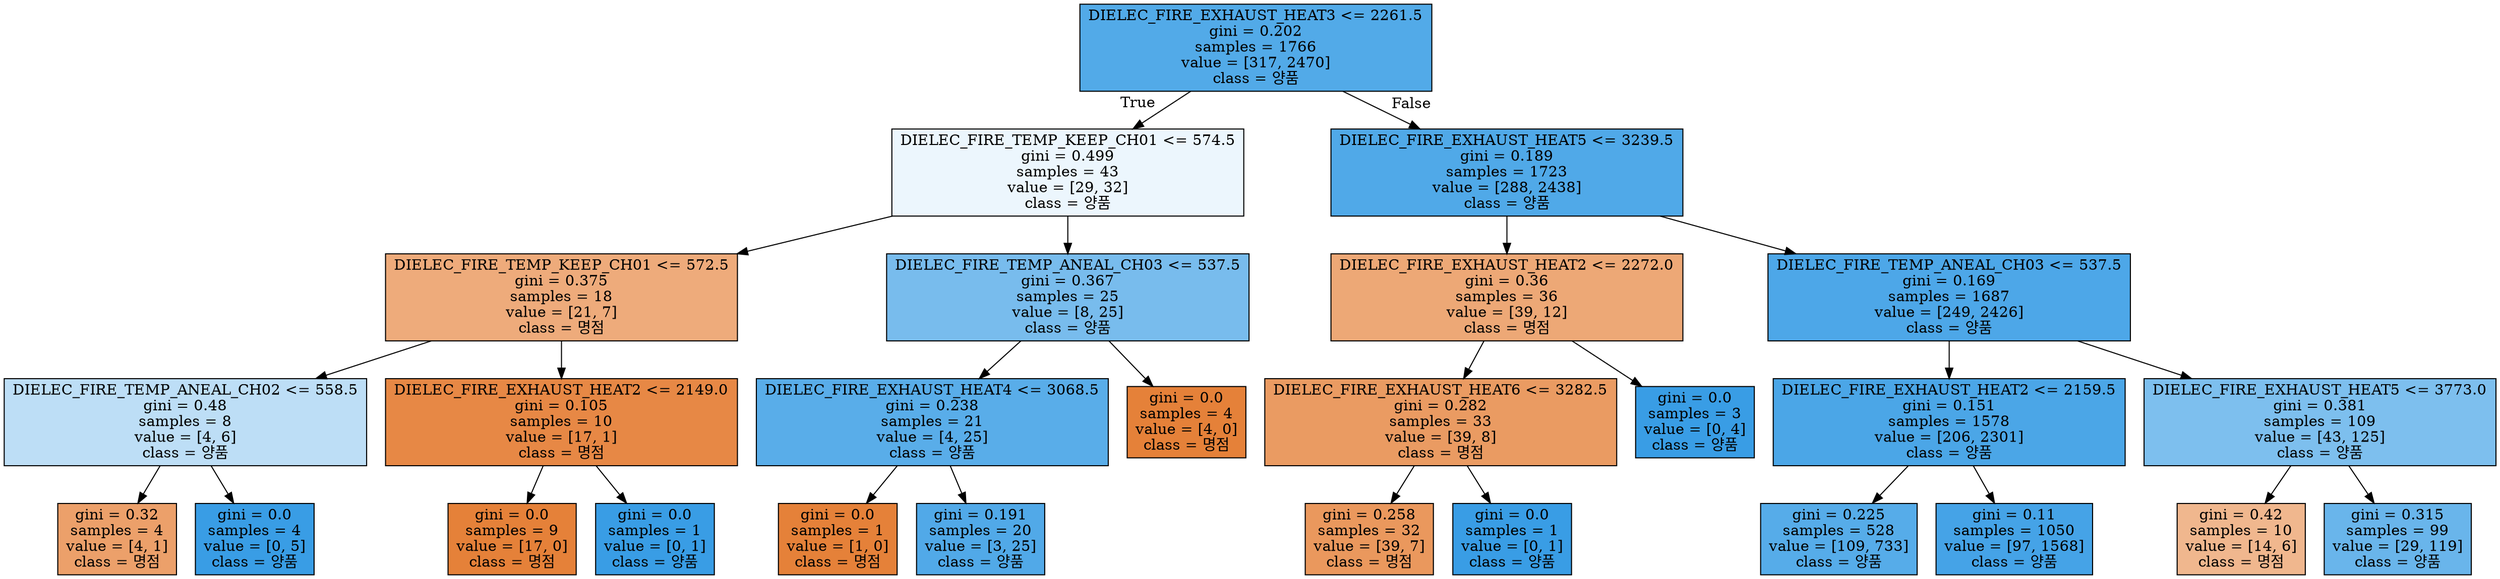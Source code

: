 digraph Tree {
node [shape=box, style="filled", color="black"] ;
0 [label="DIELEC_FIRE_EXHAUST_HEAT3 <= 2261.5\ngini = 0.202\nsamples = 1766\nvalue = [317, 2470]\nclass = 양품", fillcolor="#52aae8"] ;
1 [label="DIELEC_FIRE_TEMP_KEEP_CH01 <= 574.5\ngini = 0.499\nsamples = 43\nvalue = [29, 32]\nclass = 양품", fillcolor="#ecf6fd"] ;
0 -> 1 [labeldistance=2.5, labelangle=45, headlabel="True"] ;
2 [label="DIELEC_FIRE_TEMP_KEEP_CH01 <= 572.5\ngini = 0.375\nsamples = 18\nvalue = [21, 7]\nclass = 명점", fillcolor="#eeab7b"] ;
1 -> 2 ;
3 [label="DIELEC_FIRE_TEMP_ANEAL_CH02 <= 558.5\ngini = 0.48\nsamples = 8\nvalue = [4, 6]\nclass = 양품", fillcolor="#bddef6"] ;
2 -> 3 ;
4 [label="gini = 0.32\nsamples = 4\nvalue = [4, 1]\nclass = 명점", fillcolor="#eca06a"] ;
3 -> 4 ;
5 [label="gini = 0.0\nsamples = 4\nvalue = [0, 5]\nclass = 양품", fillcolor="#399de5"] ;
3 -> 5 ;
6 [label="DIELEC_FIRE_EXHAUST_HEAT2 <= 2149.0\ngini = 0.105\nsamples = 10\nvalue = [17, 1]\nclass = 명점", fillcolor="#e78845"] ;
2 -> 6 ;
7 [label="gini = 0.0\nsamples = 9\nvalue = [17, 0]\nclass = 명점", fillcolor="#e58139"] ;
6 -> 7 ;
8 [label="gini = 0.0\nsamples = 1\nvalue = [0, 1]\nclass = 양품", fillcolor="#399de5"] ;
6 -> 8 ;
9 [label="DIELEC_FIRE_TEMP_ANEAL_CH03 <= 537.5\ngini = 0.367\nsamples = 25\nvalue = [8, 25]\nclass = 양품", fillcolor="#78bced"] ;
1 -> 9 ;
10 [label="DIELEC_FIRE_EXHAUST_HEAT4 <= 3068.5\ngini = 0.238\nsamples = 21\nvalue = [4, 25]\nclass = 양품", fillcolor="#59ade9"] ;
9 -> 10 ;
11 [label="gini = 0.0\nsamples = 1\nvalue = [1, 0]\nclass = 명점", fillcolor="#e58139"] ;
10 -> 11 ;
12 [label="gini = 0.191\nsamples = 20\nvalue = [3, 25]\nclass = 양품", fillcolor="#51a9e8"] ;
10 -> 12 ;
13 [label="gini = 0.0\nsamples = 4\nvalue = [4, 0]\nclass = 명점", fillcolor="#e58139"] ;
9 -> 13 ;
14 [label="DIELEC_FIRE_EXHAUST_HEAT5 <= 3239.5\ngini = 0.189\nsamples = 1723\nvalue = [288, 2438]\nclass = 양품", fillcolor="#50a9e8"] ;
0 -> 14 [labeldistance=2.5, labelangle=-45, headlabel="False"] ;
15 [label="DIELEC_FIRE_EXHAUST_HEAT2 <= 2272.0\ngini = 0.36\nsamples = 36\nvalue = [39, 12]\nclass = 명점", fillcolor="#eda876"] ;
14 -> 15 ;
16 [label="DIELEC_FIRE_EXHAUST_HEAT6 <= 3282.5\ngini = 0.282\nsamples = 33\nvalue = [39, 8]\nclass = 명점", fillcolor="#ea9b62"] ;
15 -> 16 ;
17 [label="gini = 0.258\nsamples = 32\nvalue = [39, 7]\nclass = 명점", fillcolor="#ea985d"] ;
16 -> 17 ;
18 [label="gini = 0.0\nsamples = 1\nvalue = [0, 1]\nclass = 양품", fillcolor="#399de5"] ;
16 -> 18 ;
19 [label="gini = 0.0\nsamples = 3\nvalue = [0, 4]\nclass = 양품", fillcolor="#399de5"] ;
15 -> 19 ;
20 [label="DIELEC_FIRE_TEMP_ANEAL_CH03 <= 537.5\ngini = 0.169\nsamples = 1687\nvalue = [249, 2426]\nclass = 양품", fillcolor="#4da7e8"] ;
14 -> 20 ;
21 [label="DIELEC_FIRE_EXHAUST_HEAT2 <= 2159.5\ngini = 0.151\nsamples = 1578\nvalue = [206, 2301]\nclass = 양품", fillcolor="#4ba6e7"] ;
20 -> 21 ;
22 [label="gini = 0.225\nsamples = 528\nvalue = [109, 733]\nclass = 양품", fillcolor="#56ace9"] ;
21 -> 22 ;
23 [label="gini = 0.11\nsamples = 1050\nvalue = [97, 1568]\nclass = 양품", fillcolor="#45a3e7"] ;
21 -> 23 ;
24 [label="DIELEC_FIRE_EXHAUST_HEAT5 <= 3773.0\ngini = 0.381\nsamples = 109\nvalue = [43, 125]\nclass = 양품", fillcolor="#7dbfee"] ;
20 -> 24 ;
25 [label="gini = 0.42\nsamples = 10\nvalue = [14, 6]\nclass = 명점", fillcolor="#f0b78e"] ;
24 -> 25 ;
26 [label="gini = 0.315\nsamples = 99\nvalue = [29, 119]\nclass = 양품", fillcolor="#69b5eb"] ;
24 -> 26 ;
}